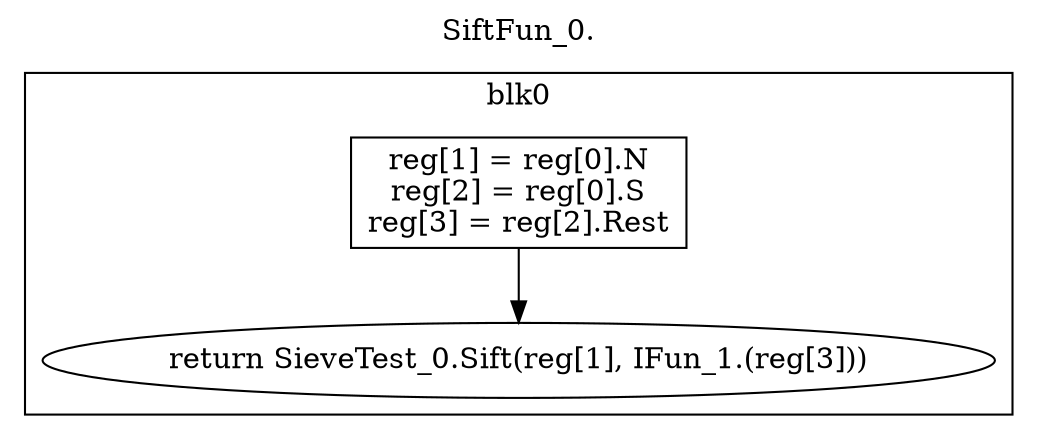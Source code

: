 digraph {
  rankdir=TB;
  b0_l0 -> b0_ret
  b0_l0 [label="reg[1] = reg[0].N\nreg[2] = reg[0].S\nreg[3] = reg[2].Rest\n", shape=box]
  b0_ret [label="return SieveTest_0.Sift(reg[1], IFun_1.(reg[3]))"]
  subgraph cluster_b0 {
    label = "blk0";
    b0_l0;
    b0_ret;
  }
  labelloc="t"
  label="SiftFun_0."
}
